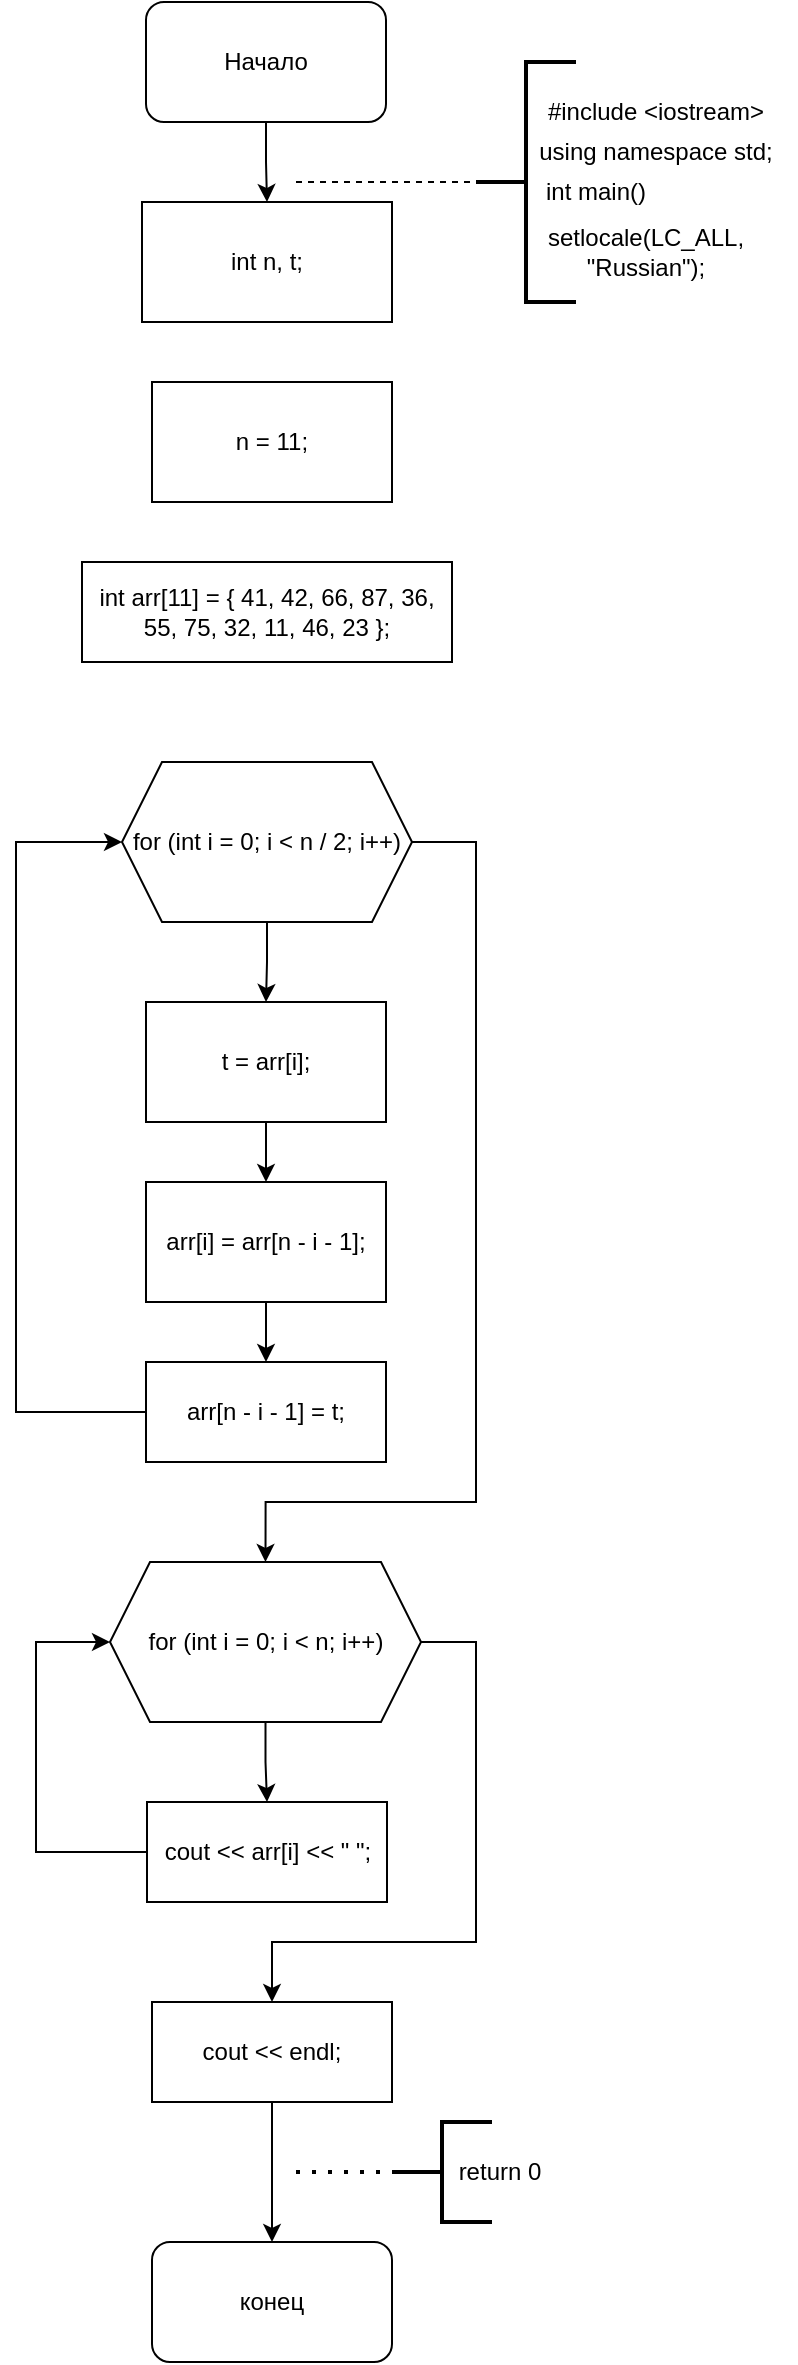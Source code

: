 <mxfile version="16.0.0" type="device"><diagram id="fAAQ4fRuDqt1orko4OVp" name="Page-1"><mxGraphModel dx="1483" dy="787" grid="1" gridSize="10" guides="1" tooltips="1" connect="1" arrows="1" fold="1" page="1" pageScale="1" pageWidth="850" pageHeight="1100" math="0" shadow="0"><root><mxCell id="0"/><mxCell id="1" parent="0"/><mxCell id="q-H90C-0fbaw1iOdTy0u-1" style="edgeStyle=orthogonalEdgeStyle;rounded=0;orthogonalLoop=1;jettySize=auto;html=1;entryX=0.5;entryY=0;entryDx=0;entryDy=0;" edge="1" parent="1" source="q-H90C-0fbaw1iOdTy0u-2" target="q-H90C-0fbaw1iOdTy0u-4"><mxGeometry relative="1" as="geometry"/></mxCell><mxCell id="q-H90C-0fbaw1iOdTy0u-2" value="Начало" style="rounded=1;whiteSpace=wrap;html=1;" vertex="1" parent="1"><mxGeometry x="365" y="30" width="120" height="60" as="geometry"/></mxCell><mxCell id="q-H90C-0fbaw1iOdTy0u-4" value="int n, t;" style="rounded=0;whiteSpace=wrap;html=1;" vertex="1" parent="1"><mxGeometry x="363" y="130" width="125" height="60" as="geometry"/></mxCell><mxCell id="q-H90C-0fbaw1iOdTy0u-5" value="" style="strokeWidth=2;html=1;shape=mxgraph.flowchart.annotation_2;align=left;labelPosition=right;pointerEvents=1;" vertex="1" parent="1"><mxGeometry x="530" y="60" width="50" height="120" as="geometry"/></mxCell><mxCell id="q-H90C-0fbaw1iOdTy0u-6" value="#include &amp;lt;iostream&amp;gt; " style="text;html=1;strokeColor=none;fillColor=none;align=center;verticalAlign=middle;whiteSpace=wrap;rounded=0;" vertex="1" parent="1"><mxGeometry x="560" y="70" width="120" height="30" as="geometry"/></mxCell><mxCell id="q-H90C-0fbaw1iOdTy0u-7" value="using namespace std;" style="text;html=1;strokeColor=none;fillColor=none;align=center;verticalAlign=middle;whiteSpace=wrap;rounded=0;" vertex="1" parent="1"><mxGeometry x="550" y="90" width="140" height="30" as="geometry"/></mxCell><mxCell id="q-H90C-0fbaw1iOdTy0u-8" value="int main()" style="text;html=1;strokeColor=none;fillColor=none;align=center;verticalAlign=middle;whiteSpace=wrap;rounded=0;" vertex="1" parent="1"><mxGeometry x="560" y="110" width="60" height="30" as="geometry"/></mxCell><mxCell id="q-H90C-0fbaw1iOdTy0u-9" value="setlocale(LC_ALL, &quot;Russian&quot;);" style="text;html=1;strokeColor=none;fillColor=none;align=center;verticalAlign=middle;whiteSpace=wrap;rounded=0;" vertex="1" parent="1"><mxGeometry x="550" y="140" width="130" height="30" as="geometry"/></mxCell><mxCell id="q-H90C-0fbaw1iOdTy0u-10" value="" style="endArrow=none;dashed=1;html=1;rounded=0;entryX=0;entryY=0.5;entryDx=0;entryDy=0;entryPerimeter=0;" edge="1" parent="1" target="q-H90C-0fbaw1iOdTy0u-5"><mxGeometry width="50" height="50" relative="1" as="geometry"><mxPoint x="440" y="120" as="sourcePoint"/><mxPoint x="550" y="200" as="targetPoint"/></mxGeometry></mxCell><mxCell id="q-H90C-0fbaw1iOdTy0u-11" value="n = 11;" style="rounded=0;whiteSpace=wrap;html=1;" vertex="1" parent="1"><mxGeometry x="368" y="220" width="120" height="60" as="geometry"/></mxCell><mxCell id="q-H90C-0fbaw1iOdTy0u-12" value="int arr[11] = { 41, 42, 66, 87, 36, 55, 75, 32, 11, 46, 23 };" style="rounded=0;whiteSpace=wrap;html=1;" vertex="1" parent="1"><mxGeometry x="333" y="310" width="185" height="50" as="geometry"/></mxCell><mxCell id="q-H90C-0fbaw1iOdTy0u-17" style="edgeStyle=orthogonalEdgeStyle;rounded=0;orthogonalLoop=1;jettySize=auto;html=1;entryX=0.5;entryY=0;entryDx=0;entryDy=0;" edge="1" parent="1" source="q-H90C-0fbaw1iOdTy0u-13" target="q-H90C-0fbaw1iOdTy0u-14"><mxGeometry relative="1" as="geometry"/></mxCell><mxCell id="q-H90C-0fbaw1iOdTy0u-22" style="edgeStyle=orthogonalEdgeStyle;rounded=0;orthogonalLoop=1;jettySize=auto;html=1;entryX=0.5;entryY=0;entryDx=0;entryDy=0;" edge="1" parent="1" source="q-H90C-0fbaw1iOdTy0u-13" target="q-H90C-0fbaw1iOdTy0u-21"><mxGeometry relative="1" as="geometry"><Array as="points"><mxPoint x="530" y="450"/><mxPoint x="530" y="780"/><mxPoint x="425" y="780"/></Array></mxGeometry></mxCell><mxCell id="q-H90C-0fbaw1iOdTy0u-13" value="for (int i = 0; i &lt; n / 2; i++)" style="shape=hexagon;perimeter=hexagonPerimeter2;whiteSpace=wrap;html=1;fixedSize=1;" vertex="1" parent="1"><mxGeometry x="353" y="410" width="145" height="80" as="geometry"/></mxCell><mxCell id="q-H90C-0fbaw1iOdTy0u-18" style="edgeStyle=orthogonalEdgeStyle;rounded=0;orthogonalLoop=1;jettySize=auto;html=1;" edge="1" parent="1" source="q-H90C-0fbaw1iOdTy0u-14" target="q-H90C-0fbaw1iOdTy0u-15"><mxGeometry relative="1" as="geometry"/></mxCell><mxCell id="q-H90C-0fbaw1iOdTy0u-14" value="t = arr[i];" style="rounded=0;whiteSpace=wrap;html=1;" vertex="1" parent="1"><mxGeometry x="365" y="530" width="120" height="60" as="geometry"/></mxCell><mxCell id="q-H90C-0fbaw1iOdTy0u-19" style="edgeStyle=orthogonalEdgeStyle;rounded=0;orthogonalLoop=1;jettySize=auto;html=1;" edge="1" parent="1" source="q-H90C-0fbaw1iOdTy0u-15" target="q-H90C-0fbaw1iOdTy0u-16"><mxGeometry relative="1" as="geometry"/></mxCell><mxCell id="q-H90C-0fbaw1iOdTy0u-15" value="arr[i] = arr[n - i - 1];" style="rounded=0;whiteSpace=wrap;html=1;" vertex="1" parent="1"><mxGeometry x="365" y="620" width="120" height="60" as="geometry"/></mxCell><mxCell id="q-H90C-0fbaw1iOdTy0u-20" style="edgeStyle=orthogonalEdgeStyle;rounded=0;orthogonalLoop=1;jettySize=auto;html=1;entryX=0;entryY=0.5;entryDx=0;entryDy=0;" edge="1" parent="1" source="q-H90C-0fbaw1iOdTy0u-16" target="q-H90C-0fbaw1iOdTy0u-13"><mxGeometry relative="1" as="geometry"><Array as="points"><mxPoint x="300" y="735"/><mxPoint x="300" y="450"/></Array></mxGeometry></mxCell><mxCell id="q-H90C-0fbaw1iOdTy0u-16" value="arr[n - i - 1] = t;" style="rounded=0;whiteSpace=wrap;html=1;" vertex="1" parent="1"><mxGeometry x="365" y="710" width="120" height="50" as="geometry"/></mxCell><mxCell id="q-H90C-0fbaw1iOdTy0u-24" style="edgeStyle=orthogonalEdgeStyle;rounded=0;orthogonalLoop=1;jettySize=auto;html=1;entryX=0.5;entryY=0;entryDx=0;entryDy=0;" edge="1" parent="1" source="q-H90C-0fbaw1iOdTy0u-21" target="q-H90C-0fbaw1iOdTy0u-23"><mxGeometry relative="1" as="geometry"/></mxCell><mxCell id="q-H90C-0fbaw1iOdTy0u-27" style="edgeStyle=orthogonalEdgeStyle;rounded=0;orthogonalLoop=1;jettySize=auto;html=1;entryX=0.5;entryY=0;entryDx=0;entryDy=0;" edge="1" parent="1" source="q-H90C-0fbaw1iOdTy0u-21" target="q-H90C-0fbaw1iOdTy0u-26"><mxGeometry relative="1" as="geometry"><Array as="points"><mxPoint x="530" y="850"/><mxPoint x="530" y="1000"/><mxPoint x="428" y="1000"/></Array></mxGeometry></mxCell><mxCell id="q-H90C-0fbaw1iOdTy0u-21" value="for (int i = 0; i &lt; n; i++)" style="shape=hexagon;perimeter=hexagonPerimeter2;whiteSpace=wrap;html=1;fixedSize=1;" vertex="1" parent="1"><mxGeometry x="347" y="810" width="155.5" height="80" as="geometry"/></mxCell><mxCell id="q-H90C-0fbaw1iOdTy0u-25" style="edgeStyle=orthogonalEdgeStyle;rounded=0;orthogonalLoop=1;jettySize=auto;html=1;entryX=0;entryY=0.5;entryDx=0;entryDy=0;" edge="1" parent="1" source="q-H90C-0fbaw1iOdTy0u-23" target="q-H90C-0fbaw1iOdTy0u-21"><mxGeometry relative="1" as="geometry"><Array as="points"><mxPoint x="310" y="955"/><mxPoint x="310" y="850"/></Array></mxGeometry></mxCell><mxCell id="q-H90C-0fbaw1iOdTy0u-23" value="cout &lt;&lt; arr[i] &lt;&lt; &quot; &quot;;" style="rounded=0;whiteSpace=wrap;html=1;" vertex="1" parent="1"><mxGeometry x="365.5" y="930" width="120" height="50" as="geometry"/></mxCell><mxCell id="q-H90C-0fbaw1iOdTy0u-31" style="edgeStyle=orthogonalEdgeStyle;rounded=0;orthogonalLoop=1;jettySize=auto;html=1;entryX=0.5;entryY=0;entryDx=0;entryDy=0;" edge="1" parent="1" source="q-H90C-0fbaw1iOdTy0u-26" target="q-H90C-0fbaw1iOdTy0u-28"><mxGeometry relative="1" as="geometry"/></mxCell><mxCell id="q-H90C-0fbaw1iOdTy0u-26" value="cout &lt;&lt; endl;" style="rounded=0;whiteSpace=wrap;html=1;" vertex="1" parent="1"><mxGeometry x="368" y="1030" width="120" height="50" as="geometry"/></mxCell><mxCell id="q-H90C-0fbaw1iOdTy0u-28" value="конец" style="rounded=1;whiteSpace=wrap;html=1;" vertex="1" parent="1"><mxGeometry x="368" y="1150" width="120" height="60" as="geometry"/></mxCell><mxCell id="q-H90C-0fbaw1iOdTy0u-29" value="" style="strokeWidth=2;html=1;shape=mxgraph.flowchart.annotation_2;align=left;labelPosition=right;pointerEvents=1;" vertex="1" parent="1"><mxGeometry x="488" y="1090" width="50" height="50" as="geometry"/></mxCell><mxCell id="q-H90C-0fbaw1iOdTy0u-30" value="return 0" style="text;html=1;strokeColor=none;fillColor=none;align=center;verticalAlign=middle;whiteSpace=wrap;rounded=0;" vertex="1" parent="1"><mxGeometry x="512" y="1100" width="60" height="30" as="geometry"/></mxCell><mxCell id="q-H90C-0fbaw1iOdTy0u-32" value="" style="endArrow=none;dashed=1;html=1;dashPattern=1 3;strokeWidth=2;rounded=0;entryX=0;entryY=0.5;entryDx=0;entryDy=0;entryPerimeter=0;" edge="1" parent="1" target="q-H90C-0fbaw1iOdTy0u-29"><mxGeometry width="50" height="50" relative="1" as="geometry"><mxPoint x="440" y="1115" as="sourcePoint"/><mxPoint x="460" y="1120" as="targetPoint"/></mxGeometry></mxCell></root></mxGraphModel></diagram></mxfile>